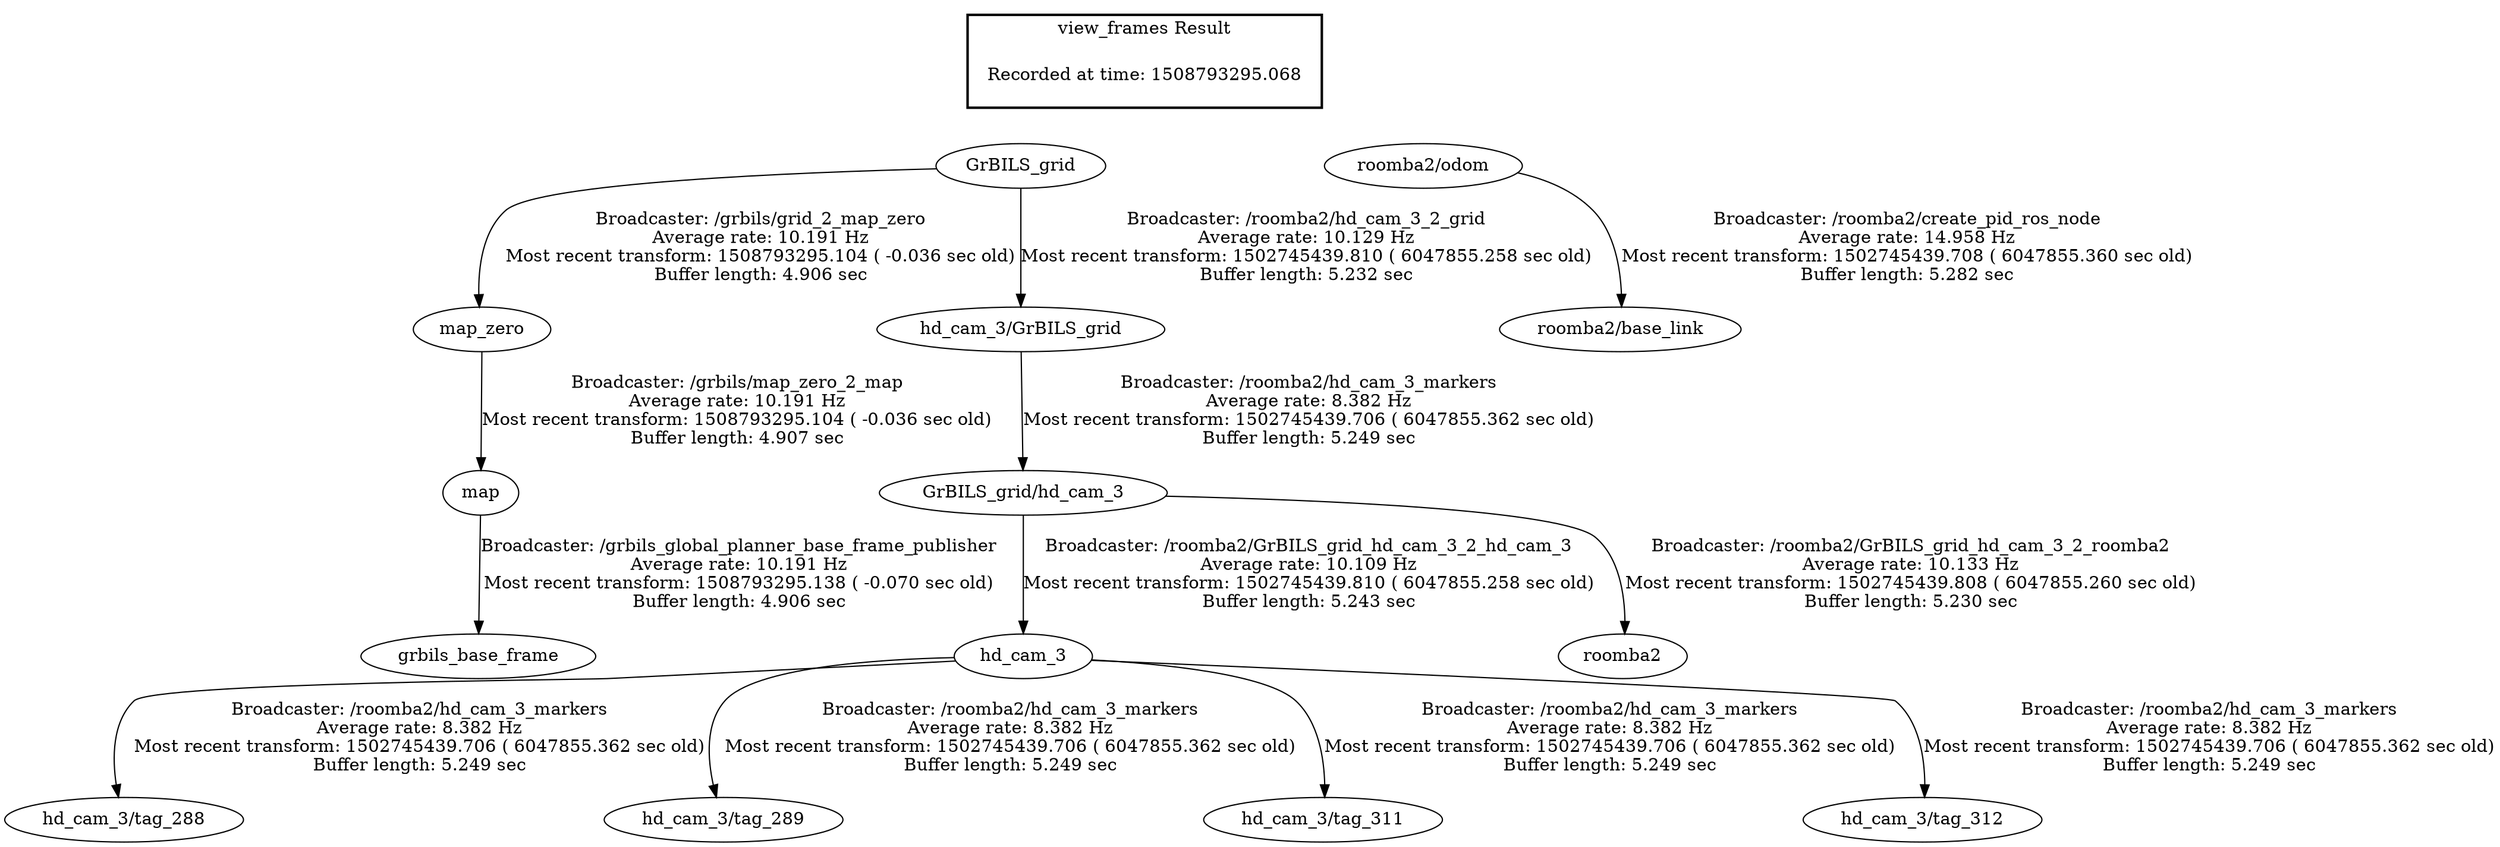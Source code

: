 digraph G {
"map_zero" -> "map"[label="Broadcaster: /grbils/map_zero_2_map\nAverage rate: 10.191 Hz\nMost recent transform: 1508793295.104 ( -0.036 sec old)\nBuffer length: 4.907 sec\n"];
"GrBILS_grid" -> "map_zero"[label="Broadcaster: /grbils/grid_2_map_zero\nAverage rate: 10.191 Hz\nMost recent transform: 1508793295.104 ( -0.036 sec old)\nBuffer length: 4.906 sec\n"];
"map" -> "grbils_base_frame"[label="Broadcaster: /grbils_global_planner_base_frame_publisher\nAverage rate: 10.191 Hz\nMost recent transform: 1508793295.138 ( -0.070 sec old)\nBuffer length: 4.906 sec\n"];
"roomba2/odom" -> "roomba2/base_link"[label="Broadcaster: /roomba2/create_pid_ros_node\nAverage rate: 14.958 Hz\nMost recent transform: 1502745439.708 ( 6047855.360 sec old)\nBuffer length: 5.282 sec\n"];
"hd_cam_3/GrBILS_grid" -> "GrBILS_grid/hd_cam_3"[label="Broadcaster: /roomba2/hd_cam_3_markers\nAverage rate: 8.382 Hz\nMost recent transform: 1502745439.706 ( 6047855.362 sec old)\nBuffer length: 5.249 sec\n"];
"GrBILS_grid" -> "hd_cam_3/GrBILS_grid"[label="Broadcaster: /roomba2/hd_cam_3_2_grid\nAverage rate: 10.129 Hz\nMost recent transform: 1502745439.810 ( 6047855.258 sec old)\nBuffer length: 5.232 sec\n"];
"hd_cam_3" -> "hd_cam_3/tag_288"[label="Broadcaster: /roomba2/hd_cam_3_markers\nAverage rate: 8.382 Hz\nMost recent transform: 1502745439.706 ( 6047855.362 sec old)\nBuffer length: 5.249 sec\n"];
"GrBILS_grid/hd_cam_3" -> "hd_cam_3"[label="Broadcaster: /roomba2/GrBILS_grid_hd_cam_3_2_hd_cam_3\nAverage rate: 10.109 Hz\nMost recent transform: 1502745439.810 ( 6047855.258 sec old)\nBuffer length: 5.243 sec\n"];
"hd_cam_3" -> "hd_cam_3/tag_289"[label="Broadcaster: /roomba2/hd_cam_3_markers\nAverage rate: 8.382 Hz\nMost recent transform: 1502745439.706 ( 6047855.362 sec old)\nBuffer length: 5.249 sec\n"];
"hd_cam_3" -> "hd_cam_3/tag_311"[label="Broadcaster: /roomba2/hd_cam_3_markers\nAverage rate: 8.382 Hz\nMost recent transform: 1502745439.706 ( 6047855.362 sec old)\nBuffer length: 5.249 sec\n"];
"hd_cam_3" -> "hd_cam_3/tag_312"[label="Broadcaster: /roomba2/hd_cam_3_markers\nAverage rate: 8.382 Hz\nMost recent transform: 1502745439.706 ( 6047855.362 sec old)\nBuffer length: 5.249 sec\n"];
"GrBILS_grid/hd_cam_3" -> "roomba2"[label="Broadcaster: /roomba2/GrBILS_grid_hd_cam_3_2_roomba2\nAverage rate: 10.133 Hz\nMost recent transform: 1502745439.808 ( 6047855.260 sec old)\nBuffer length: 5.230 sec\n"];
edge [style=invis];
 subgraph cluster_legend { style=bold; color=black; label ="view_frames Result";
"Recorded at time: 1508793295.068"[ shape=plaintext ] ;
 }->"GrBILS_grid";
edge [style=invis];
 subgraph cluster_legend { style=bold; color=black; label ="view_frames Result";
"Recorded at time: 1508793295.068"[ shape=plaintext ] ;
 }->"roomba2/odom";
}